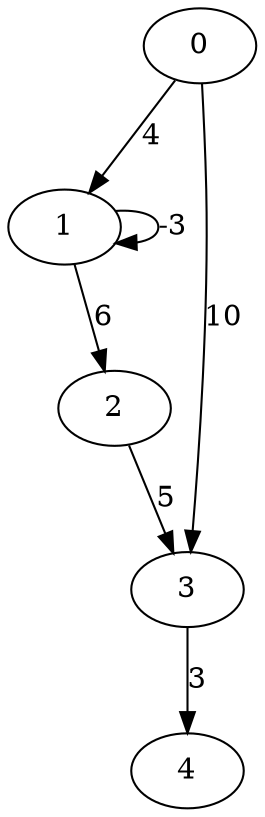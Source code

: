 digraph G {
    0 -> 1 [label="4"];
    1 -> 2 [label="6"];
    2 -> 3 [label="5"];
    3 -> 4 [label="3"];
    0 -> 3 [label="10"];

    1 -> 1 [label="-3"];
}